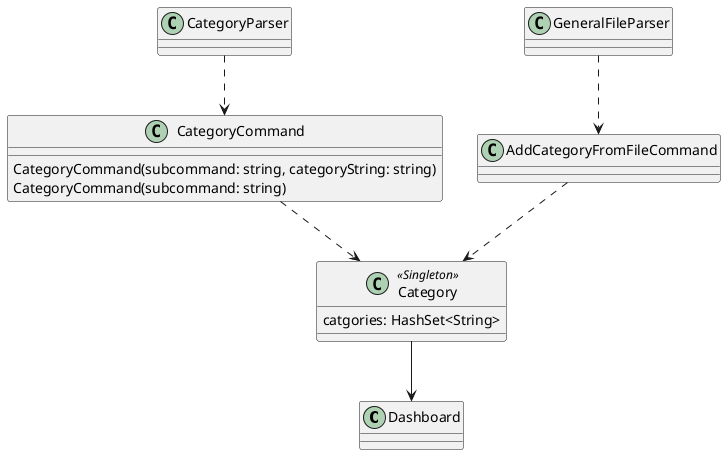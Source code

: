 @startuml
class Dashboard
class CategoryCommand {
    CategoryCommand(subcommand: string, categoryString: string)
    CategoryCommand(subcommand: string)
   }
class AddCategoryFromFileCommand
class CategoryParser
class GeneralFileParser
class Category <<Singleton>> {
     catgories: HashSet<String>
}
Category --> Dashboard
CategoryParser -[dashed]-> CategoryCommand
CategoryCommand -[dashed]-> Category
AddCategoryFromFileCommand -[dashed]-> Category
GeneralFileParser -[dashed]-> AddCategoryFromFileCommand
@enduml